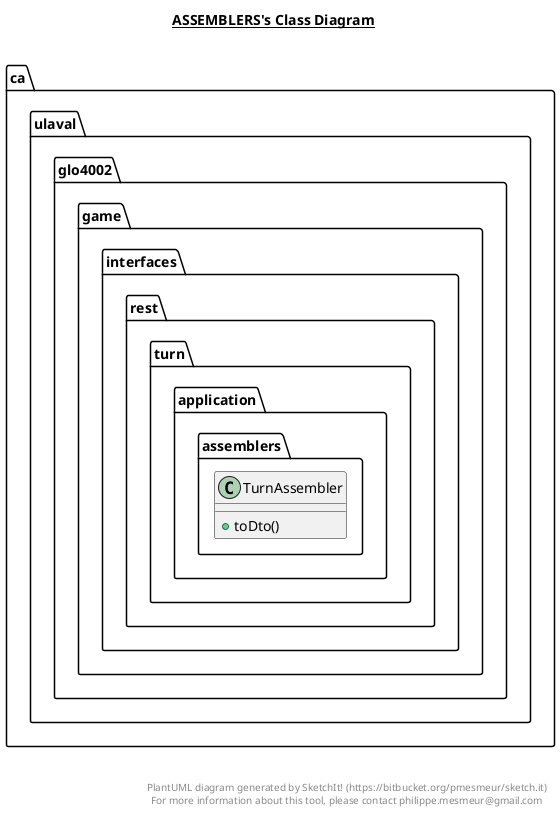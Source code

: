 @startuml

title __ASSEMBLERS's Class Diagram__\n

  namespace ca.ulaval.glo4002.game {
    namespace interfaces.rest {
      namespace turn.application {
        namespace assemblers {
          class ca.ulaval.glo4002.game.interfaces.rest.turn.application.assemblers.TurnAssembler {
              + toDto()
          }
        }
      }
    }
  }
  



right footer


PlantUML diagram generated by SketchIt! (https://bitbucket.org/pmesmeur/sketch.it)
For more information about this tool, please contact philippe.mesmeur@gmail.com
endfooter

@enduml
